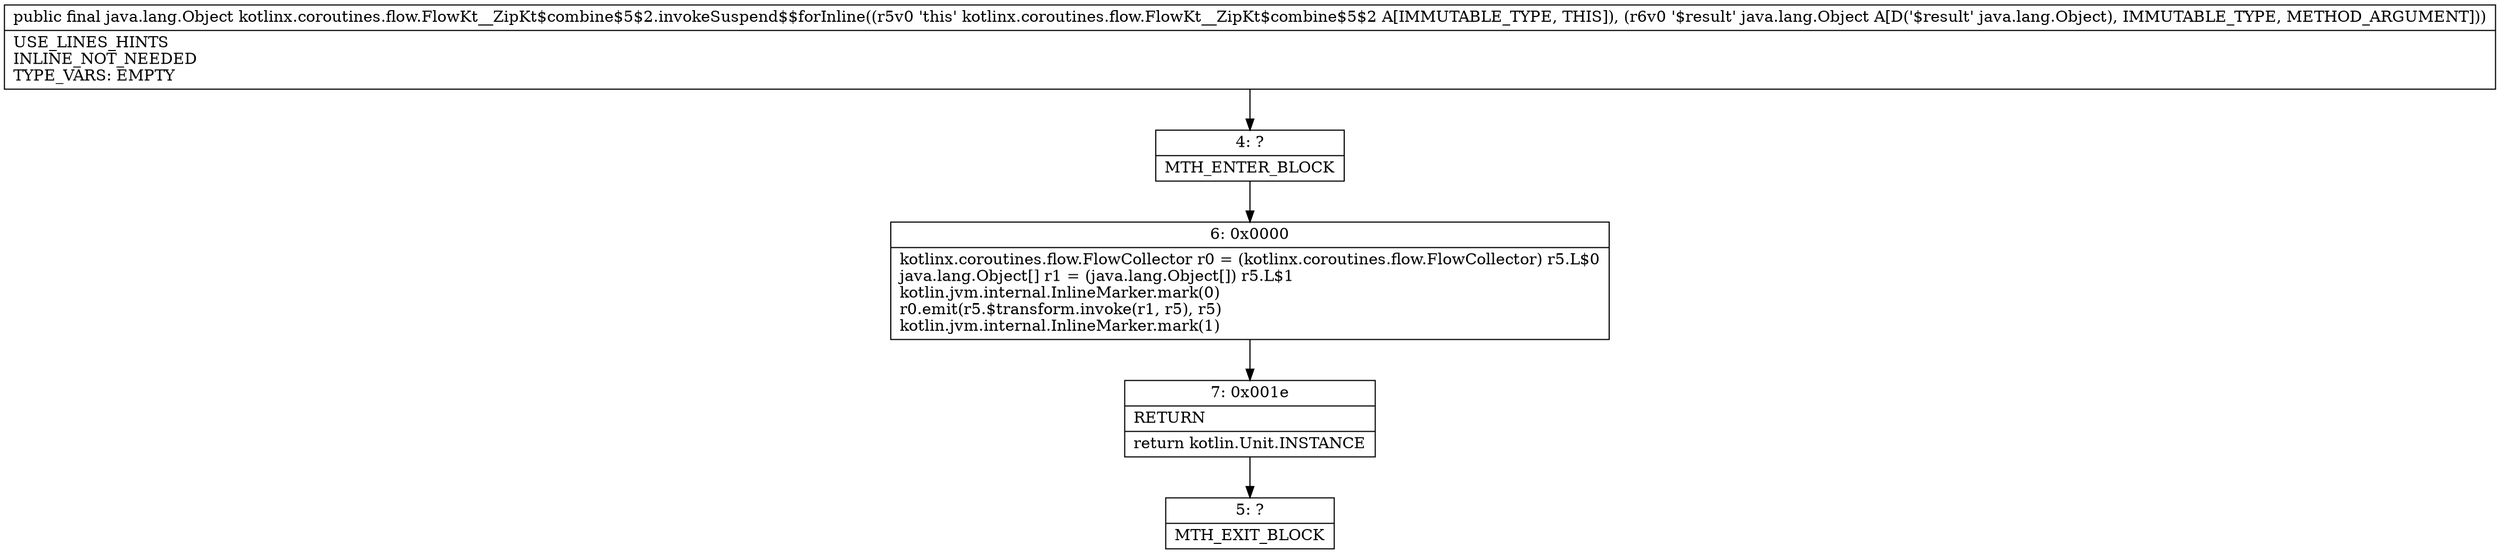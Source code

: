 digraph "CFG forkotlinx.coroutines.flow.FlowKt__ZipKt$combine$5$2.invokeSuspend$$forInline(Ljava\/lang\/Object;)Ljava\/lang\/Object;" {
Node_4 [shape=record,label="{4\:\ ?|MTH_ENTER_BLOCK\l}"];
Node_6 [shape=record,label="{6\:\ 0x0000|kotlinx.coroutines.flow.FlowCollector r0 = (kotlinx.coroutines.flow.FlowCollector) r5.L$0\ljava.lang.Object[] r1 = (java.lang.Object[]) r5.L$1\lkotlin.jvm.internal.InlineMarker.mark(0)\lr0.emit(r5.$transform.invoke(r1, r5), r5)\lkotlin.jvm.internal.InlineMarker.mark(1)\l}"];
Node_7 [shape=record,label="{7\:\ 0x001e|RETURN\l|return kotlin.Unit.INSTANCE\l}"];
Node_5 [shape=record,label="{5\:\ ?|MTH_EXIT_BLOCK\l}"];
MethodNode[shape=record,label="{public final java.lang.Object kotlinx.coroutines.flow.FlowKt__ZipKt$combine$5$2.invokeSuspend$$forInline((r5v0 'this' kotlinx.coroutines.flow.FlowKt__ZipKt$combine$5$2 A[IMMUTABLE_TYPE, THIS]), (r6v0 '$result' java.lang.Object A[D('$result' java.lang.Object), IMMUTABLE_TYPE, METHOD_ARGUMENT]))  | USE_LINES_HINTS\lINLINE_NOT_NEEDED\lTYPE_VARS: EMPTY\l}"];
MethodNode -> Node_4;Node_4 -> Node_6;
Node_6 -> Node_7;
Node_7 -> Node_5;
}

